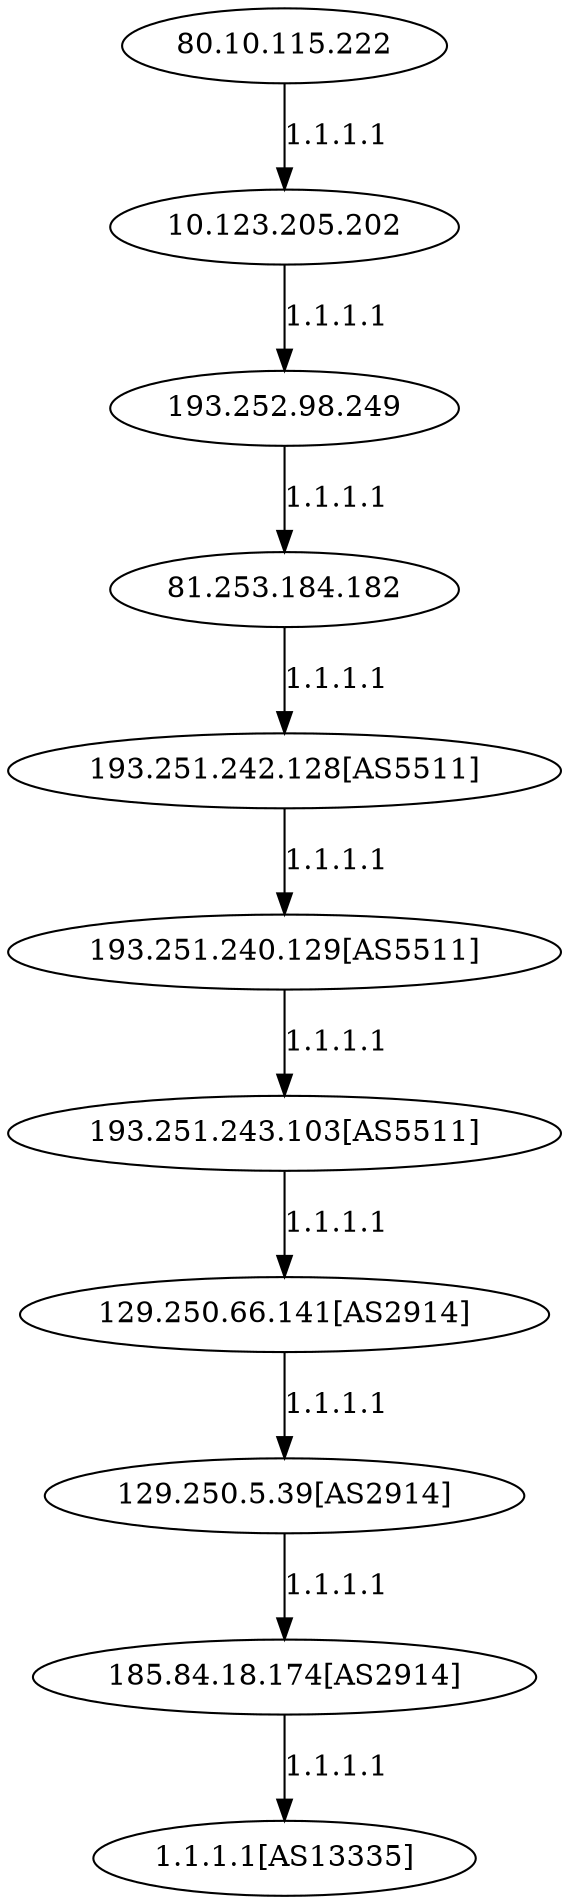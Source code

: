 digraph G {
"80.10.115.222" -> "10.123.205.202" -> "193.252.98.249" -> "81.253.184.182" -> "193.251.242.128[AS5511]" -> "193.251.240.129[AS5511]" -> "193.251.243.103[AS5511]" -> "129.250.66.141[AS2914]" -> "129.250.5.39[AS2914]" -> "185.84.18.174[AS2914]" -> "1.1.1.1[AS13335]" [label="1.1.1.1"];




}

